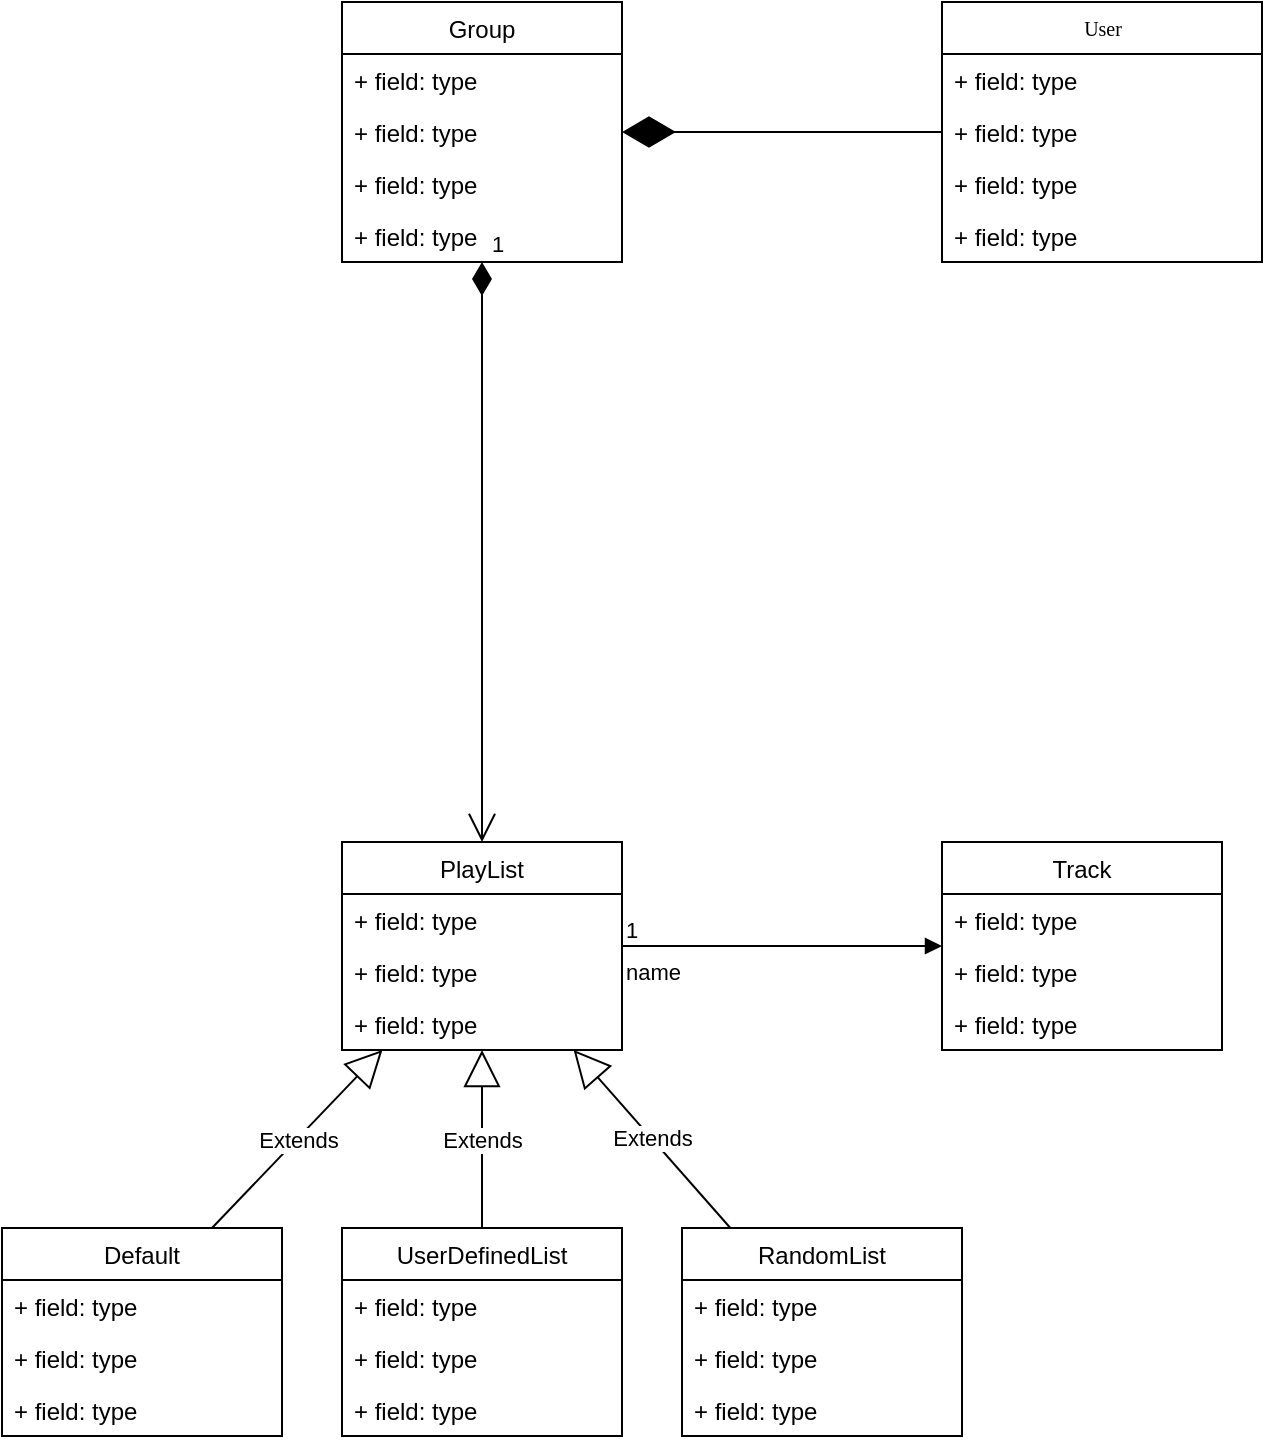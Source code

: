 <mxfile version="13.7.9" type="github">
  <diagram name="High Level Class diagram" id="c4acf3e9-155e-7222-9cf6-157b1a14988f">
    <mxGraphModel dx="1422" dy="743" grid="1" gridSize="10" guides="1" tooltips="1" connect="1" arrows="1" fold="1" page="1" pageScale="1" pageWidth="1169" pageHeight="827" background="#ffffff" math="0" shadow="0">
      <root>
        <mxCell id="0" />
        <mxCell id="1" parent="0" />
        <mxCell id="w6KaE84ydswYFog2qIjZ-9" value="" style="endArrow=diamondThin;endFill=1;endSize=24;html=1;" parent="1" source="17acba5748e5396b-20" target="w6KaE84ydswYFog2qIjZ-1" edge="1">
          <mxGeometry width="160" relative="1" as="geometry">
            <mxPoint x="690" y="287" as="sourcePoint" />
            <mxPoint x="850" y="287" as="targetPoint" />
          </mxGeometry>
        </mxCell>
        <mxCell id="YEwZni0s32fwcX4SPt7t-5" value="1" style="endArrow=open;html=1;endSize=12;startArrow=diamondThin;startSize=14;startFill=1;edgeStyle=orthogonalEdgeStyle;align=left;verticalAlign=bottom;" edge="1" parent="1" source="w6KaE84ydswYFog2qIjZ-4" target="YEwZni0s32fwcX4SPt7t-1">
          <mxGeometry x="-1" y="3" relative="1" as="geometry">
            <mxPoint x="830" y="407" as="sourcePoint" />
            <mxPoint x="610" y="327" as="targetPoint" />
            <Array as="points">
              <mxPoint x="470" y="304" />
              <mxPoint x="470" y="304" />
            </Array>
          </mxGeometry>
        </mxCell>
        <mxCell id="YEwZni0s32fwcX4SPt7t-11" value="name" style="endArrow=block;endFill=1;html=1;edgeStyle=orthogonalEdgeStyle;align=left;verticalAlign=top;" edge="1" parent="1" source="YEwZni0s32fwcX4SPt7t-1" target="YEwZni0s32fwcX4SPt7t-7">
          <mxGeometry x="-1" relative="1" as="geometry">
            <mxPoint x="830" y="610" as="sourcePoint" />
            <mxPoint x="990" y="610" as="targetPoint" />
          </mxGeometry>
        </mxCell>
        <mxCell id="YEwZni0s32fwcX4SPt7t-12" value="1" style="edgeLabel;resizable=0;html=1;align=left;verticalAlign=bottom;" connectable="0" vertex="1" parent="YEwZni0s32fwcX4SPt7t-11">
          <mxGeometry x="-1" relative="1" as="geometry" />
        </mxCell>
        <mxCell id="YEwZni0s32fwcX4SPt7t-26" value="Extends" style="endArrow=block;endSize=16;endFill=0;html=1;exitX=0.75;exitY=0;exitDx=0;exitDy=0;" edge="1" parent="1" source="YEwZni0s32fwcX4SPt7t-21" target="YEwZni0s32fwcX4SPt7t-1">
          <mxGeometry width="160" relative="1" as="geometry">
            <mxPoint x="830" y="760" as="sourcePoint" />
            <mxPoint x="990" y="760" as="targetPoint" />
          </mxGeometry>
        </mxCell>
        <mxCell id="w6KaE84ydswYFog2qIjZ-1" value="Group" style="swimlane;fontStyle=0;childLayout=stackLayout;horizontal=1;startSize=26;fillColor=none;horizontalStack=0;resizeParent=1;resizeParentMax=0;resizeLast=0;collapsible=1;marginBottom=0;" parent="1" vertex="1">
          <mxGeometry x="400" y="130" width="140" height="130" as="geometry" />
        </mxCell>
        <mxCell id="w6KaE84ydswYFog2qIjZ-2" value="+ field: type" style="text;strokeColor=none;fillColor=none;align=left;verticalAlign=top;spacingLeft=4;spacingRight=4;overflow=hidden;rotatable=0;points=[[0,0.5],[1,0.5]];portConstraint=eastwest;" parent="w6KaE84ydswYFog2qIjZ-1" vertex="1">
          <mxGeometry y="26" width="140" height="26" as="geometry" />
        </mxCell>
        <mxCell id="w6KaE84ydswYFog2qIjZ-3" value="+ field: type" style="text;strokeColor=none;fillColor=none;align=left;verticalAlign=top;spacingLeft=4;spacingRight=4;overflow=hidden;rotatable=0;points=[[0,0.5],[1,0.5]];portConstraint=eastwest;" parent="w6KaE84ydswYFog2qIjZ-1" vertex="1">
          <mxGeometry y="52" width="140" height="26" as="geometry" />
        </mxCell>
        <mxCell id="w6KaE84ydswYFog2qIjZ-6" value="+ field: type" style="text;strokeColor=none;fillColor=none;align=left;verticalAlign=top;spacingLeft=4;spacingRight=4;overflow=hidden;rotatable=0;points=[[0,0.5],[1,0.5]];portConstraint=eastwest;" parent="w6KaE84ydswYFog2qIjZ-1" vertex="1">
          <mxGeometry y="78" width="140" height="26" as="geometry" />
        </mxCell>
        <mxCell id="w6KaE84ydswYFog2qIjZ-4" value="+ field: type" style="text;strokeColor=none;fillColor=none;align=left;verticalAlign=top;spacingLeft=4;spacingRight=4;overflow=hidden;rotatable=0;points=[[0,0.5],[1,0.5]];portConstraint=eastwest;" parent="w6KaE84ydswYFog2qIjZ-1" vertex="1">
          <mxGeometry y="104" width="140" height="26" as="geometry" />
        </mxCell>
        <mxCell id="17acba5748e5396b-20" value="User" style="swimlane;html=1;fontStyle=0;childLayout=stackLayout;horizontal=1;startSize=26;fillColor=none;horizontalStack=0;resizeParent=1;resizeLast=0;collapsible=1;marginBottom=0;swimlaneFillColor=#ffffff;rounded=0;shadow=0;comic=0;labelBackgroundColor=none;strokeWidth=1;fontFamily=Verdana;fontSize=10;align=center;" parent="1" vertex="1">
          <mxGeometry x="700" y="130" width="160" height="130" as="geometry" />
        </mxCell>
        <mxCell id="17acba5748e5396b-21" value="+ field: type" style="text;html=1;strokeColor=none;fillColor=none;align=left;verticalAlign=top;spacingLeft=4;spacingRight=4;whiteSpace=wrap;overflow=hidden;rotatable=0;points=[[0,0.5],[1,0.5]];portConstraint=eastwest;" parent="17acba5748e5396b-20" vertex="1">
          <mxGeometry y="26" width="160" height="26" as="geometry" />
        </mxCell>
        <mxCell id="w6KaE84ydswYFog2qIjZ-5" value="+ field: type" style="text;html=1;strokeColor=none;fillColor=none;align=left;verticalAlign=top;spacingLeft=4;spacingRight=4;whiteSpace=wrap;overflow=hidden;rotatable=0;points=[[0,0.5],[1,0.5]];portConstraint=eastwest;" parent="17acba5748e5396b-20" vertex="1">
          <mxGeometry y="52" width="160" height="26" as="geometry" />
        </mxCell>
        <mxCell id="17acba5748e5396b-24" value="+ field: type" style="text;html=1;strokeColor=none;fillColor=none;align=left;verticalAlign=top;spacingLeft=4;spacingRight=4;whiteSpace=wrap;overflow=hidden;rotatable=0;points=[[0,0.5],[1,0.5]];portConstraint=eastwest;" parent="17acba5748e5396b-20" vertex="1">
          <mxGeometry y="78" width="160" height="26" as="geometry" />
        </mxCell>
        <mxCell id="17acba5748e5396b-26" value="+ field: type" style="text;html=1;strokeColor=none;fillColor=none;align=left;verticalAlign=top;spacingLeft=4;spacingRight=4;whiteSpace=wrap;overflow=hidden;rotatable=0;points=[[0,0.5],[1,0.5]];portConstraint=eastwest;" parent="17acba5748e5396b-20" vertex="1">
          <mxGeometry y="104" width="160" height="26" as="geometry" />
        </mxCell>
        <mxCell id="YEwZni0s32fwcX4SPt7t-27" value="Extends" style="endArrow=block;endSize=16;endFill=0;html=1;" edge="1" parent="1" source="YEwZni0s32fwcX4SPt7t-17" target="YEwZni0s32fwcX4SPt7t-1">
          <mxGeometry width="160" relative="1" as="geometry">
            <mxPoint x="345" y="753" as="sourcePoint" />
            <mxPoint x="472" y="563" as="targetPoint" />
          </mxGeometry>
        </mxCell>
        <mxCell id="YEwZni0s32fwcX4SPt7t-28" value="Extends" style="endArrow=block;endSize=16;endFill=0;html=1;" edge="1" parent="1" source="YEwZni0s32fwcX4SPt7t-13" target="YEwZni0s32fwcX4SPt7t-1">
          <mxGeometry width="160" relative="1" as="geometry">
            <mxPoint x="630" y="732" as="sourcePoint" />
            <mxPoint x="630" y="643" as="targetPoint" />
          </mxGeometry>
        </mxCell>
        <mxCell id="YEwZni0s32fwcX4SPt7t-1" value="PlayList" style="swimlane;fontStyle=0;childLayout=stackLayout;horizontal=1;startSize=26;fillColor=none;horizontalStack=0;resizeParent=1;resizeParentMax=0;resizeLast=0;collapsible=1;marginBottom=0;" vertex="1" parent="1">
          <mxGeometry x="400" y="550" width="140" height="104" as="geometry" />
        </mxCell>
        <mxCell id="YEwZni0s32fwcX4SPt7t-2" value="+ field: type" style="text;strokeColor=none;fillColor=none;align=left;verticalAlign=top;spacingLeft=4;spacingRight=4;overflow=hidden;rotatable=0;points=[[0,0.5],[1,0.5]];portConstraint=eastwest;" vertex="1" parent="YEwZni0s32fwcX4SPt7t-1">
          <mxGeometry y="26" width="140" height="26" as="geometry" />
        </mxCell>
        <mxCell id="YEwZni0s32fwcX4SPt7t-3" value="+ field: type" style="text;strokeColor=none;fillColor=none;align=left;verticalAlign=top;spacingLeft=4;spacingRight=4;overflow=hidden;rotatable=0;points=[[0,0.5],[1,0.5]];portConstraint=eastwest;" vertex="1" parent="YEwZni0s32fwcX4SPt7t-1">
          <mxGeometry y="52" width="140" height="26" as="geometry" />
        </mxCell>
        <mxCell id="YEwZni0s32fwcX4SPt7t-4" value="+ field: type" style="text;strokeColor=none;fillColor=none;align=left;verticalAlign=top;spacingLeft=4;spacingRight=4;overflow=hidden;rotatable=0;points=[[0,0.5],[1,0.5]];portConstraint=eastwest;" vertex="1" parent="YEwZni0s32fwcX4SPt7t-1">
          <mxGeometry y="78" width="140" height="26" as="geometry" />
        </mxCell>
        <mxCell id="YEwZni0s32fwcX4SPt7t-7" value="Track" style="swimlane;fontStyle=0;childLayout=stackLayout;horizontal=1;startSize=26;fillColor=none;horizontalStack=0;resizeParent=1;resizeParentMax=0;resizeLast=0;collapsible=1;marginBottom=0;" vertex="1" parent="1">
          <mxGeometry x="700" y="550" width="140" height="104" as="geometry" />
        </mxCell>
        <mxCell id="YEwZni0s32fwcX4SPt7t-8" value="+ field: type" style="text;strokeColor=none;fillColor=none;align=left;verticalAlign=top;spacingLeft=4;spacingRight=4;overflow=hidden;rotatable=0;points=[[0,0.5],[1,0.5]];portConstraint=eastwest;" vertex="1" parent="YEwZni0s32fwcX4SPt7t-7">
          <mxGeometry y="26" width="140" height="26" as="geometry" />
        </mxCell>
        <mxCell id="YEwZni0s32fwcX4SPt7t-9" value="+ field: type" style="text;strokeColor=none;fillColor=none;align=left;verticalAlign=top;spacingLeft=4;spacingRight=4;overflow=hidden;rotatable=0;points=[[0,0.5],[1,0.5]];portConstraint=eastwest;" vertex="1" parent="YEwZni0s32fwcX4SPt7t-7">
          <mxGeometry y="52" width="140" height="26" as="geometry" />
        </mxCell>
        <mxCell id="YEwZni0s32fwcX4SPt7t-10" value="+ field: type" style="text;strokeColor=none;fillColor=none;align=left;verticalAlign=top;spacingLeft=4;spacingRight=4;overflow=hidden;rotatable=0;points=[[0,0.5],[1,0.5]];portConstraint=eastwest;" vertex="1" parent="YEwZni0s32fwcX4SPt7t-7">
          <mxGeometry y="78" width="140" height="26" as="geometry" />
        </mxCell>
        <mxCell id="YEwZni0s32fwcX4SPt7t-21" value="Default" style="swimlane;fontStyle=0;childLayout=stackLayout;horizontal=1;startSize=26;fillColor=none;horizontalStack=0;resizeParent=1;resizeParentMax=0;resizeLast=0;collapsible=1;marginBottom=0;" vertex="1" parent="1">
          <mxGeometry x="230" y="743" width="140" height="104" as="geometry" />
        </mxCell>
        <mxCell id="YEwZni0s32fwcX4SPt7t-22" value="+ field: type" style="text;strokeColor=none;fillColor=none;align=left;verticalAlign=top;spacingLeft=4;spacingRight=4;overflow=hidden;rotatable=0;points=[[0,0.5],[1,0.5]];portConstraint=eastwest;" vertex="1" parent="YEwZni0s32fwcX4SPt7t-21">
          <mxGeometry y="26" width="140" height="26" as="geometry" />
        </mxCell>
        <mxCell id="YEwZni0s32fwcX4SPt7t-23" value="+ field: type" style="text;strokeColor=none;fillColor=none;align=left;verticalAlign=top;spacingLeft=4;spacingRight=4;overflow=hidden;rotatable=0;points=[[0,0.5],[1,0.5]];portConstraint=eastwest;" vertex="1" parent="YEwZni0s32fwcX4SPt7t-21">
          <mxGeometry y="52" width="140" height="26" as="geometry" />
        </mxCell>
        <mxCell id="YEwZni0s32fwcX4SPt7t-24" value="+ field: type" style="text;strokeColor=none;fillColor=none;align=left;verticalAlign=top;spacingLeft=4;spacingRight=4;overflow=hidden;rotatable=0;points=[[0,0.5],[1,0.5]];portConstraint=eastwest;" vertex="1" parent="YEwZni0s32fwcX4SPt7t-21">
          <mxGeometry y="78" width="140" height="26" as="geometry" />
        </mxCell>
        <mxCell id="YEwZni0s32fwcX4SPt7t-17" value="UserDefinedList" style="swimlane;fontStyle=0;childLayout=stackLayout;horizontal=1;startSize=26;fillColor=none;horizontalStack=0;resizeParent=1;resizeParentMax=0;resizeLast=0;collapsible=1;marginBottom=0;" vertex="1" parent="1">
          <mxGeometry x="400" y="743" width="140" height="104" as="geometry" />
        </mxCell>
        <mxCell id="YEwZni0s32fwcX4SPt7t-18" value="+ field: type" style="text;strokeColor=none;fillColor=none;align=left;verticalAlign=top;spacingLeft=4;spacingRight=4;overflow=hidden;rotatable=0;points=[[0,0.5],[1,0.5]];portConstraint=eastwest;" vertex="1" parent="YEwZni0s32fwcX4SPt7t-17">
          <mxGeometry y="26" width="140" height="26" as="geometry" />
        </mxCell>
        <mxCell id="YEwZni0s32fwcX4SPt7t-19" value="+ field: type" style="text;strokeColor=none;fillColor=none;align=left;verticalAlign=top;spacingLeft=4;spacingRight=4;overflow=hidden;rotatable=0;points=[[0,0.5],[1,0.5]];portConstraint=eastwest;" vertex="1" parent="YEwZni0s32fwcX4SPt7t-17">
          <mxGeometry y="52" width="140" height="26" as="geometry" />
        </mxCell>
        <mxCell id="YEwZni0s32fwcX4SPt7t-20" value="+ field: type" style="text;strokeColor=none;fillColor=none;align=left;verticalAlign=top;spacingLeft=4;spacingRight=4;overflow=hidden;rotatable=0;points=[[0,0.5],[1,0.5]];portConstraint=eastwest;" vertex="1" parent="YEwZni0s32fwcX4SPt7t-17">
          <mxGeometry y="78" width="140" height="26" as="geometry" />
        </mxCell>
        <mxCell id="YEwZni0s32fwcX4SPt7t-13" value="RandomList" style="swimlane;fontStyle=0;childLayout=stackLayout;horizontal=1;startSize=26;fillColor=none;horizontalStack=0;resizeParent=1;resizeParentMax=0;resizeLast=0;collapsible=1;marginBottom=0;" vertex="1" parent="1">
          <mxGeometry x="570" y="743" width="140" height="104" as="geometry" />
        </mxCell>
        <mxCell id="YEwZni0s32fwcX4SPt7t-14" value="+ field: type" style="text;strokeColor=none;fillColor=none;align=left;verticalAlign=top;spacingLeft=4;spacingRight=4;overflow=hidden;rotatable=0;points=[[0,0.5],[1,0.5]];portConstraint=eastwest;" vertex="1" parent="YEwZni0s32fwcX4SPt7t-13">
          <mxGeometry y="26" width="140" height="26" as="geometry" />
        </mxCell>
        <mxCell id="YEwZni0s32fwcX4SPt7t-15" value="+ field: type" style="text;strokeColor=none;fillColor=none;align=left;verticalAlign=top;spacingLeft=4;spacingRight=4;overflow=hidden;rotatable=0;points=[[0,0.5],[1,0.5]];portConstraint=eastwest;" vertex="1" parent="YEwZni0s32fwcX4SPt7t-13">
          <mxGeometry y="52" width="140" height="26" as="geometry" />
        </mxCell>
        <mxCell id="YEwZni0s32fwcX4SPt7t-16" value="+ field: type" style="text;strokeColor=none;fillColor=none;align=left;verticalAlign=top;spacingLeft=4;spacingRight=4;overflow=hidden;rotatable=0;points=[[0,0.5],[1,0.5]];portConstraint=eastwest;" vertex="1" parent="YEwZni0s32fwcX4SPt7t-13">
          <mxGeometry y="78" width="140" height="26" as="geometry" />
        </mxCell>
      </root>
    </mxGraphModel>
  </diagram>
</mxfile>
